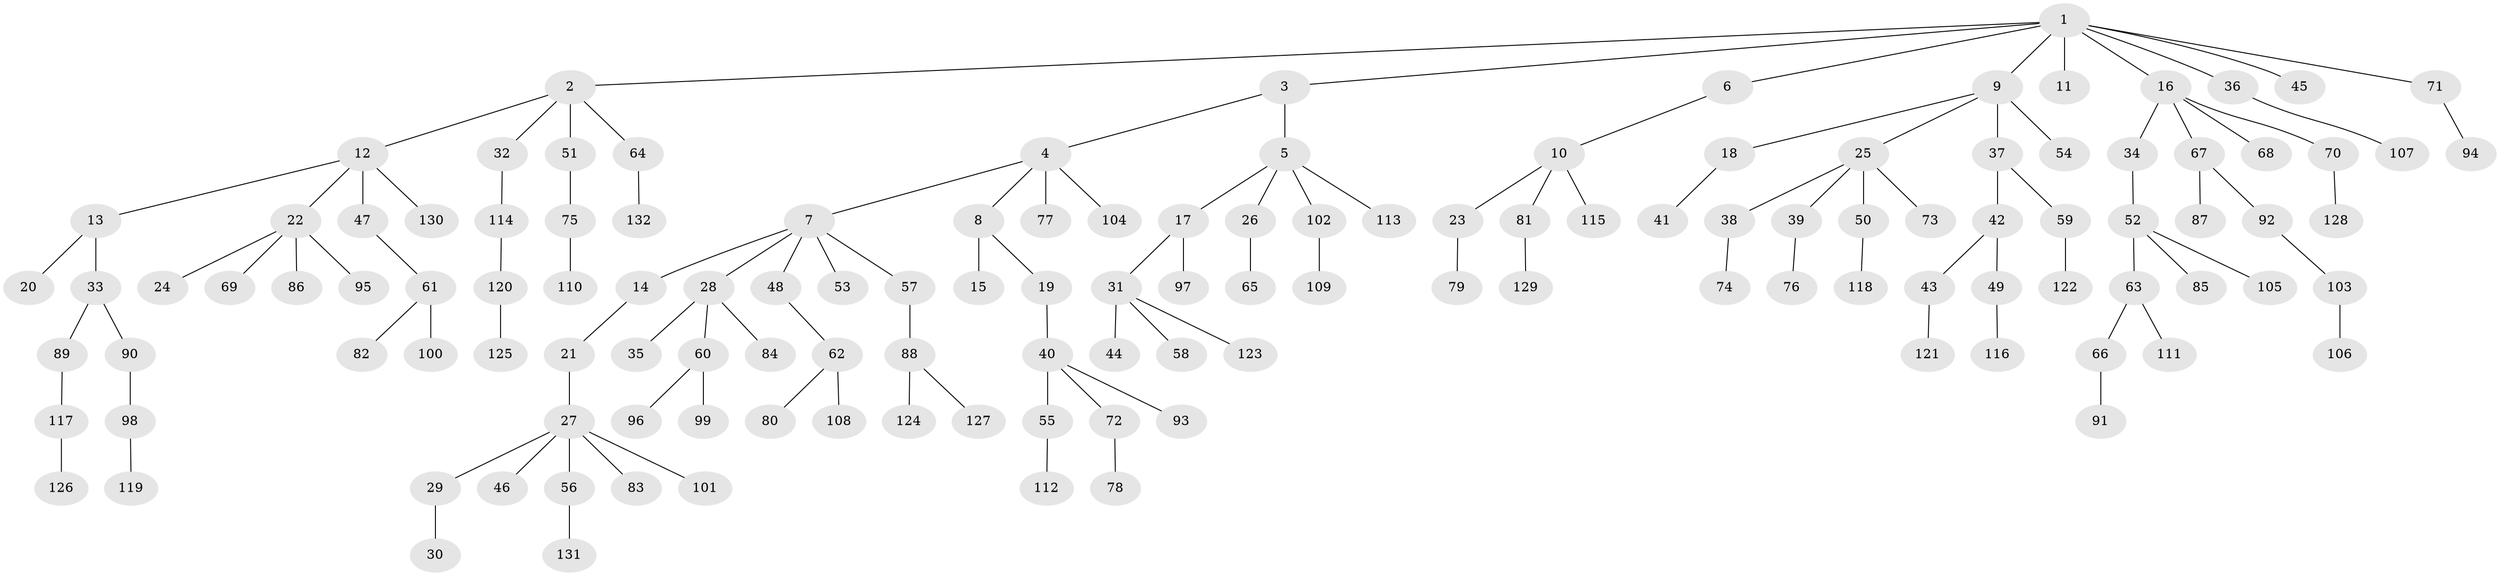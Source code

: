 // Generated by graph-tools (version 1.1) at 2025/11/02/27/25 16:11:25]
// undirected, 132 vertices, 131 edges
graph export_dot {
graph [start="1"]
  node [color=gray90,style=filled];
  1;
  2;
  3;
  4;
  5;
  6;
  7;
  8;
  9;
  10;
  11;
  12;
  13;
  14;
  15;
  16;
  17;
  18;
  19;
  20;
  21;
  22;
  23;
  24;
  25;
  26;
  27;
  28;
  29;
  30;
  31;
  32;
  33;
  34;
  35;
  36;
  37;
  38;
  39;
  40;
  41;
  42;
  43;
  44;
  45;
  46;
  47;
  48;
  49;
  50;
  51;
  52;
  53;
  54;
  55;
  56;
  57;
  58;
  59;
  60;
  61;
  62;
  63;
  64;
  65;
  66;
  67;
  68;
  69;
  70;
  71;
  72;
  73;
  74;
  75;
  76;
  77;
  78;
  79;
  80;
  81;
  82;
  83;
  84;
  85;
  86;
  87;
  88;
  89;
  90;
  91;
  92;
  93;
  94;
  95;
  96;
  97;
  98;
  99;
  100;
  101;
  102;
  103;
  104;
  105;
  106;
  107;
  108;
  109;
  110;
  111;
  112;
  113;
  114;
  115;
  116;
  117;
  118;
  119;
  120;
  121;
  122;
  123;
  124;
  125;
  126;
  127;
  128;
  129;
  130;
  131;
  132;
  1 -- 2;
  1 -- 3;
  1 -- 6;
  1 -- 9;
  1 -- 11;
  1 -- 16;
  1 -- 36;
  1 -- 45;
  1 -- 71;
  2 -- 12;
  2 -- 32;
  2 -- 51;
  2 -- 64;
  3 -- 4;
  3 -- 5;
  4 -- 7;
  4 -- 8;
  4 -- 77;
  4 -- 104;
  5 -- 17;
  5 -- 26;
  5 -- 102;
  5 -- 113;
  6 -- 10;
  7 -- 14;
  7 -- 28;
  7 -- 48;
  7 -- 53;
  7 -- 57;
  8 -- 15;
  8 -- 19;
  9 -- 18;
  9 -- 25;
  9 -- 37;
  9 -- 54;
  10 -- 23;
  10 -- 81;
  10 -- 115;
  12 -- 13;
  12 -- 22;
  12 -- 47;
  12 -- 130;
  13 -- 20;
  13 -- 33;
  14 -- 21;
  16 -- 34;
  16 -- 67;
  16 -- 68;
  16 -- 70;
  17 -- 31;
  17 -- 97;
  18 -- 41;
  19 -- 40;
  21 -- 27;
  22 -- 24;
  22 -- 69;
  22 -- 86;
  22 -- 95;
  23 -- 79;
  25 -- 38;
  25 -- 39;
  25 -- 50;
  25 -- 73;
  26 -- 65;
  27 -- 29;
  27 -- 46;
  27 -- 56;
  27 -- 83;
  27 -- 101;
  28 -- 35;
  28 -- 60;
  28 -- 84;
  29 -- 30;
  31 -- 44;
  31 -- 58;
  31 -- 123;
  32 -- 114;
  33 -- 89;
  33 -- 90;
  34 -- 52;
  36 -- 107;
  37 -- 42;
  37 -- 59;
  38 -- 74;
  39 -- 76;
  40 -- 55;
  40 -- 72;
  40 -- 93;
  42 -- 43;
  42 -- 49;
  43 -- 121;
  47 -- 61;
  48 -- 62;
  49 -- 116;
  50 -- 118;
  51 -- 75;
  52 -- 63;
  52 -- 85;
  52 -- 105;
  55 -- 112;
  56 -- 131;
  57 -- 88;
  59 -- 122;
  60 -- 96;
  60 -- 99;
  61 -- 82;
  61 -- 100;
  62 -- 80;
  62 -- 108;
  63 -- 66;
  63 -- 111;
  64 -- 132;
  66 -- 91;
  67 -- 87;
  67 -- 92;
  70 -- 128;
  71 -- 94;
  72 -- 78;
  75 -- 110;
  81 -- 129;
  88 -- 124;
  88 -- 127;
  89 -- 117;
  90 -- 98;
  92 -- 103;
  98 -- 119;
  102 -- 109;
  103 -- 106;
  114 -- 120;
  117 -- 126;
  120 -- 125;
}
